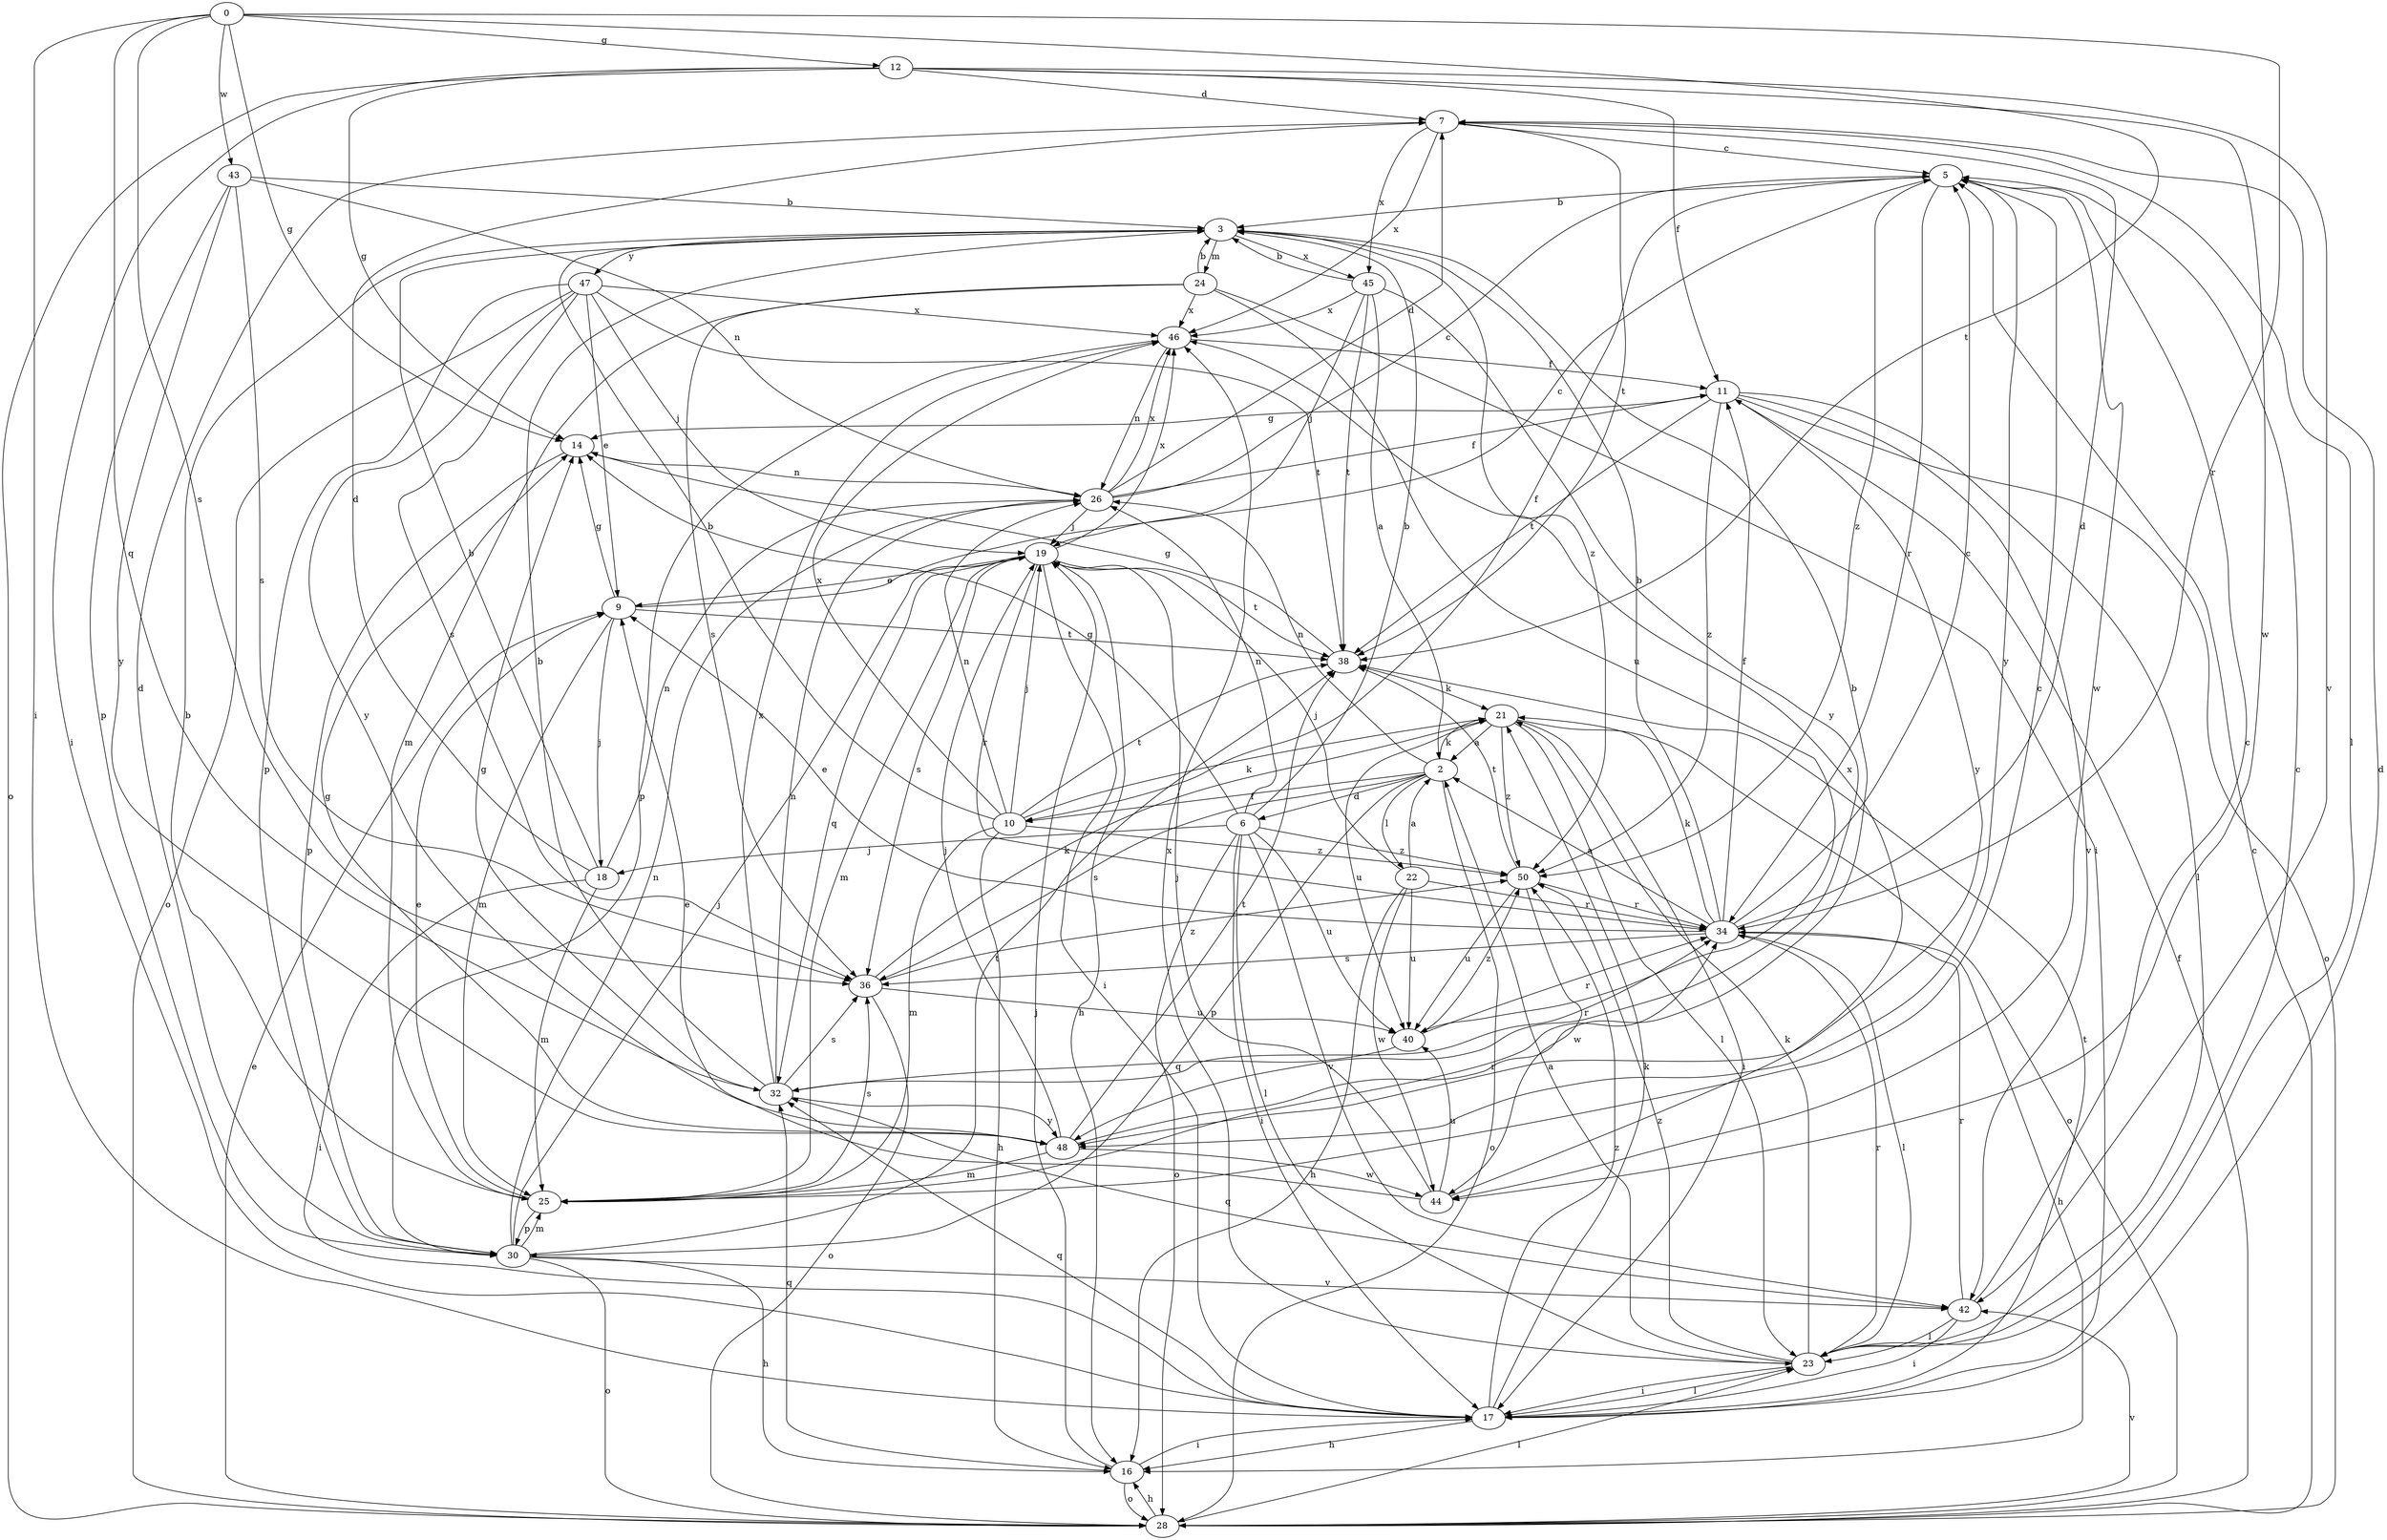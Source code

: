 strict digraph  {
0;
2;
3;
5;
6;
7;
9;
10;
11;
12;
14;
16;
17;
18;
19;
21;
22;
23;
24;
25;
26;
28;
30;
32;
34;
36;
38;
40;
42;
43;
44;
45;
46;
47;
48;
50;
0 -> 12  [label=g];
0 -> 14  [label=g];
0 -> 17  [label=i];
0 -> 32  [label=q];
0 -> 34  [label=r];
0 -> 36  [label=s];
0 -> 38  [label=t];
0 -> 43  [label=w];
2 -> 6  [label=d];
2 -> 10  [label=f];
2 -> 21  [label=k];
2 -> 22  [label=l];
2 -> 26  [label=n];
2 -> 28  [label=o];
2 -> 30  [label=p];
2 -> 36  [label=s];
3 -> 24  [label=m];
3 -> 45  [label=x];
3 -> 47  [label=y];
3 -> 50  [label=z];
5 -> 3  [label=b];
5 -> 10  [label=f];
5 -> 34  [label=r];
5 -> 44  [label=w];
5 -> 48  [label=y];
5 -> 50  [label=z];
6 -> 3  [label=b];
6 -> 14  [label=g];
6 -> 17  [label=i];
6 -> 18  [label=j];
6 -> 23  [label=l];
6 -> 26  [label=n];
6 -> 28  [label=o];
6 -> 40  [label=u];
6 -> 42  [label=v];
6 -> 50  [label=z];
7 -> 5  [label=c];
7 -> 23  [label=l];
7 -> 38  [label=t];
7 -> 45  [label=x];
7 -> 46  [label=x];
9 -> 5  [label=c];
9 -> 14  [label=g];
9 -> 18  [label=j];
9 -> 25  [label=m];
9 -> 38  [label=t];
10 -> 3  [label=b];
10 -> 16  [label=h];
10 -> 19  [label=j];
10 -> 21  [label=k];
10 -> 25  [label=m];
10 -> 26  [label=n];
10 -> 38  [label=t];
10 -> 46  [label=x];
10 -> 50  [label=z];
11 -> 14  [label=g];
11 -> 23  [label=l];
11 -> 28  [label=o];
11 -> 38  [label=t];
11 -> 42  [label=v];
11 -> 48  [label=y];
11 -> 50  [label=z];
12 -> 7  [label=d];
12 -> 11  [label=f];
12 -> 14  [label=g];
12 -> 17  [label=i];
12 -> 28  [label=o];
12 -> 42  [label=v];
12 -> 44  [label=w];
14 -> 26  [label=n];
14 -> 30  [label=p];
16 -> 17  [label=i];
16 -> 19  [label=j];
16 -> 28  [label=o];
16 -> 32  [label=q];
17 -> 7  [label=d];
17 -> 16  [label=h];
17 -> 21  [label=k];
17 -> 23  [label=l];
17 -> 32  [label=q];
17 -> 38  [label=t];
17 -> 50  [label=z];
18 -> 3  [label=b];
18 -> 7  [label=d];
18 -> 17  [label=i];
18 -> 25  [label=m];
18 -> 26  [label=n];
19 -> 9  [label=e];
19 -> 16  [label=h];
19 -> 17  [label=i];
19 -> 25  [label=m];
19 -> 32  [label=q];
19 -> 34  [label=r];
19 -> 36  [label=s];
19 -> 38  [label=t];
19 -> 46  [label=x];
21 -> 2  [label=a];
21 -> 17  [label=i];
21 -> 23  [label=l];
21 -> 28  [label=o];
21 -> 40  [label=u];
21 -> 50  [label=z];
22 -> 2  [label=a];
22 -> 16  [label=h];
22 -> 19  [label=j];
22 -> 34  [label=r];
22 -> 40  [label=u];
22 -> 44  [label=w];
23 -> 2  [label=a];
23 -> 5  [label=c];
23 -> 17  [label=i];
23 -> 21  [label=k];
23 -> 34  [label=r];
23 -> 46  [label=x];
23 -> 50  [label=z];
24 -> 3  [label=b];
24 -> 17  [label=i];
24 -> 25  [label=m];
24 -> 36  [label=s];
24 -> 40  [label=u];
24 -> 46  [label=x];
25 -> 3  [label=b];
25 -> 5  [label=c];
25 -> 9  [label=e];
25 -> 30  [label=p];
25 -> 34  [label=r];
25 -> 36  [label=s];
26 -> 5  [label=c];
26 -> 7  [label=d];
26 -> 11  [label=f];
26 -> 19  [label=j];
26 -> 46  [label=x];
28 -> 5  [label=c];
28 -> 9  [label=e];
28 -> 11  [label=f];
28 -> 16  [label=h];
28 -> 23  [label=l];
28 -> 42  [label=v];
30 -> 7  [label=d];
30 -> 16  [label=h];
30 -> 19  [label=j];
30 -> 25  [label=m];
30 -> 26  [label=n];
30 -> 28  [label=o];
30 -> 38  [label=t];
30 -> 42  [label=v];
32 -> 3  [label=b];
32 -> 14  [label=g];
32 -> 26  [label=n];
32 -> 34  [label=r];
32 -> 36  [label=s];
32 -> 46  [label=x];
32 -> 48  [label=y];
34 -> 2  [label=a];
34 -> 3  [label=b];
34 -> 5  [label=c];
34 -> 7  [label=d];
34 -> 9  [label=e];
34 -> 11  [label=f];
34 -> 16  [label=h];
34 -> 21  [label=k];
34 -> 23  [label=l];
34 -> 36  [label=s];
36 -> 21  [label=k];
36 -> 28  [label=o];
36 -> 40  [label=u];
36 -> 50  [label=z];
38 -> 14  [label=g];
38 -> 21  [label=k];
40 -> 32  [label=q];
40 -> 34  [label=r];
40 -> 50  [label=z];
42 -> 5  [label=c];
42 -> 17  [label=i];
42 -> 23  [label=l];
42 -> 32  [label=q];
42 -> 34  [label=r];
43 -> 3  [label=b];
43 -> 26  [label=n];
43 -> 30  [label=p];
43 -> 36  [label=s];
43 -> 48  [label=y];
44 -> 9  [label=e];
44 -> 19  [label=j];
44 -> 40  [label=u];
44 -> 46  [label=x];
45 -> 2  [label=a];
45 -> 3  [label=b];
45 -> 19  [label=j];
45 -> 38  [label=t];
45 -> 46  [label=x];
45 -> 48  [label=y];
46 -> 11  [label=f];
46 -> 26  [label=n];
46 -> 30  [label=p];
47 -> 9  [label=e];
47 -> 19  [label=j];
47 -> 28  [label=o];
47 -> 30  [label=p];
47 -> 36  [label=s];
47 -> 38  [label=t];
47 -> 46  [label=x];
47 -> 48  [label=y];
48 -> 3  [label=b];
48 -> 14  [label=g];
48 -> 19  [label=j];
48 -> 25  [label=m];
48 -> 38  [label=t];
48 -> 44  [label=w];
50 -> 34  [label=r];
50 -> 38  [label=t];
50 -> 40  [label=u];
50 -> 44  [label=w];
}

